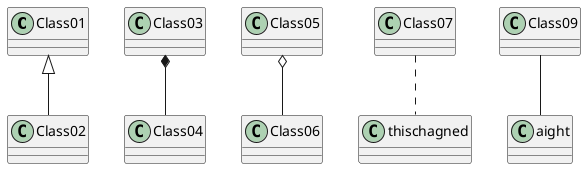 @startuml test
Class01 <|-- Class02
Class03 *-- Class04
Class05 o-- Class06
Class07 .. thischagned
Class09 -- aight
@enduml
